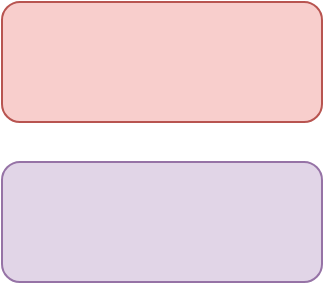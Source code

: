 <mxfile version="20.3.0" type="github">
  <diagram id="XY1lVdvY6-y3htQ_8gMf" name="Page-1">
    <mxGraphModel dx="775" dy="466" grid="1" gridSize="10" guides="1" tooltips="1" connect="1" arrows="1" fold="1" page="1" pageScale="1" pageWidth="850" pageHeight="1100" math="0" shadow="0">
      <root>
        <mxCell id="0" />
        <mxCell id="1" parent="0" />
        <mxCell id="uqqhpZLG5QQkoIobX8KI-1" value="" style="rounded=1;whiteSpace=wrap;html=1;fillColor=#f8cecc;strokeColor=#b85450;" parent="1" vertex="1">
          <mxGeometry x="340" y="210" width="160" height="60" as="geometry" />
        </mxCell>
        <mxCell id="ibiSIoVzx2tvwQA167H1-1" value="" style="rounded=1;whiteSpace=wrap;html=1;fillColor=#e1d5e7;strokeColor=#9673a6;" vertex="1" parent="1">
          <mxGeometry x="340" y="290" width="160" height="60" as="geometry" />
        </mxCell>
      </root>
    </mxGraphModel>
  </diagram>
</mxfile>
